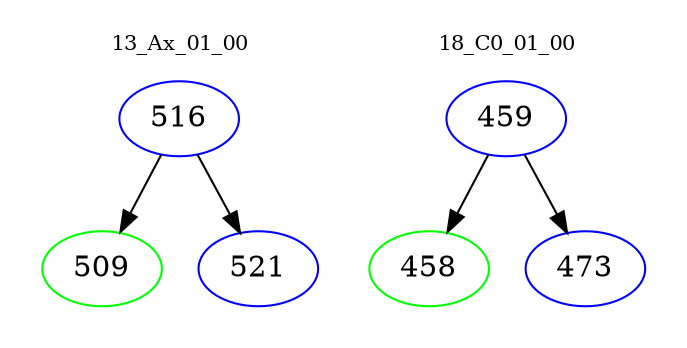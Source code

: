 digraph{
subgraph cluster_0 {
color = white
label = "13_Ax_01_00";
fontsize=10;
T0_516 [label="516", color="blue"]
T0_516 -> T0_509 [color="black"]
T0_509 [label="509", color="green"]
T0_516 -> T0_521 [color="black"]
T0_521 [label="521", color="blue"]
}
subgraph cluster_1 {
color = white
label = "18_C0_01_00";
fontsize=10;
T1_459 [label="459", color="blue"]
T1_459 -> T1_458 [color="black"]
T1_458 [label="458", color="green"]
T1_459 -> T1_473 [color="black"]
T1_473 [label="473", color="blue"]
}
}
